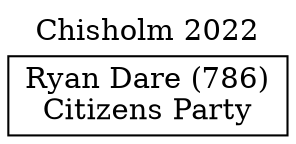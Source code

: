 // House preference flow
digraph "Ryan Dare (786)_Chisholm_2022" {
	graph [label="Chisholm 2022" labelloc=t mclimit=10]
	node [shape=box]
	"Ryan Dare (786)" [label="Ryan Dare (786)
Citizens Party"]
}
